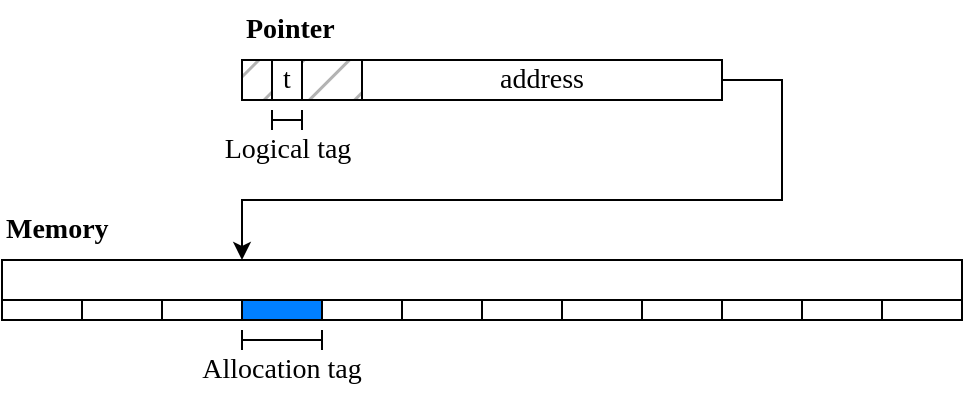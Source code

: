 <mxfile version="23.0.2" type="device">
  <diagram name="Page-1" id="eVjD6t1V2LFxR4GbFQAm">
    <mxGraphModel dx="973" dy="706" grid="1" gridSize="10" guides="1" tooltips="1" connect="1" arrows="1" fold="1" page="1" pageScale="1" pageWidth="827" pageHeight="1169" math="0" shadow="0">
      <root>
        <mxCell id="0" />
        <mxCell id="1" parent="0" />
        <mxCell id="Z49Hs3LTK4xiojtzCakl-46" style="edgeStyle=orthogonalEdgeStyle;rounded=0;orthogonalLoop=1;jettySize=auto;html=1;entryX=0.25;entryY=0;entryDx=0;entryDy=0;" edge="1" parent="1" source="Z49Hs3LTK4xiojtzCakl-9" target="Z49Hs3LTK4xiojtzCakl-42">
          <mxGeometry relative="1" as="geometry">
            <Array as="points">
              <mxPoint x="430" y="50" />
              <mxPoint x="430" y="110" />
              <mxPoint x="160" y="110" />
            </Array>
          </mxGeometry>
        </mxCell>
        <mxCell id="Z49Hs3LTK4xiojtzCakl-15" value="Pointer" style="text;html=1;strokeColor=none;fillColor=none;align=left;verticalAlign=middle;whiteSpace=wrap;rounded=0;fontSize=14;fontFamily=Computer Modern;fontStyle=1" vertex="1" parent="1">
          <mxGeometry x="160" y="10" width="60" height="30" as="geometry" />
        </mxCell>
        <mxCell id="Z49Hs3LTK4xiojtzCakl-42" value="" style="rounded=0;whiteSpace=wrap;html=1;" vertex="1" parent="1">
          <mxGeometry x="40" y="140" width="480" height="20" as="geometry" />
        </mxCell>
        <mxCell id="Z49Hs3LTK4xiojtzCakl-43" value="Memory" style="text;html=1;strokeColor=none;fillColor=none;align=left;verticalAlign=middle;whiteSpace=wrap;rounded=0;fontSize=14;fontFamily=Computer Modern;fontStyle=1" vertex="1" parent="1">
          <mxGeometry x="40" y="110" width="60" height="30" as="geometry" />
        </mxCell>
        <mxCell id="Z49Hs3LTK4xiojtzCakl-47" value="" style="group" vertex="1" connectable="0" parent="1">
          <mxGeometry x="160" y="40" width="240" height="20" as="geometry" />
        </mxCell>
        <mxCell id="Z49Hs3LTK4xiojtzCakl-8" value="" style="rounded=0;whiteSpace=wrap;html=1;fillStyle=hatch;fillColor=#B3B3B3;fontFamily=Computer Modern;" vertex="1" parent="Z49Hs3LTK4xiojtzCakl-47">
          <mxGeometry width="60" height="20" as="geometry" />
        </mxCell>
        <mxCell id="Z49Hs3LTK4xiojtzCakl-9" value="address" style="rounded=0;whiteSpace=wrap;html=1;fontSize=14;fontFamily=Computer Modern;" vertex="1" parent="Z49Hs3LTK4xiojtzCakl-47">
          <mxGeometry x="60" width="180" height="20" as="geometry" />
        </mxCell>
        <mxCell id="Z49Hs3LTK4xiojtzCakl-14" value="t" style="rounded=0;whiteSpace=wrap;html=1;fontSize=14;fontFamily=Computer Modern;" vertex="1" parent="Z49Hs3LTK4xiojtzCakl-47">
          <mxGeometry x="15" width="15" height="20" as="geometry" />
        </mxCell>
        <mxCell id="Z49Hs3LTK4xiojtzCakl-49" value="" style="rounded=0;whiteSpace=wrap;html=1;" vertex="1" parent="1">
          <mxGeometry x="40" y="160" width="40" height="10" as="geometry" />
        </mxCell>
        <mxCell id="Z49Hs3LTK4xiojtzCakl-50" value="" style="rounded=0;whiteSpace=wrap;html=1;" vertex="1" parent="1">
          <mxGeometry x="80" y="160" width="40" height="10" as="geometry" />
        </mxCell>
        <mxCell id="Z49Hs3LTK4xiojtzCakl-51" value="" style="rounded=0;whiteSpace=wrap;html=1;" vertex="1" parent="1">
          <mxGeometry x="120" y="160" width="40" height="10" as="geometry" />
        </mxCell>
        <mxCell id="Z49Hs3LTK4xiojtzCakl-52" value="" style="rounded=0;whiteSpace=wrap;html=1;fillColor=#007FFF;" vertex="1" parent="1">
          <mxGeometry x="160" y="160" width="40" height="10" as="geometry" />
        </mxCell>
        <mxCell id="Z49Hs3LTK4xiojtzCakl-53" value="" style="rounded=0;whiteSpace=wrap;html=1;" vertex="1" parent="1">
          <mxGeometry x="200" y="160" width="40" height="10" as="geometry" />
        </mxCell>
        <mxCell id="Z49Hs3LTK4xiojtzCakl-54" value="" style="rounded=0;whiteSpace=wrap;html=1;" vertex="1" parent="1">
          <mxGeometry x="240" y="160" width="40" height="10" as="geometry" />
        </mxCell>
        <mxCell id="Z49Hs3LTK4xiojtzCakl-55" value="" style="rounded=0;whiteSpace=wrap;html=1;" vertex="1" parent="1">
          <mxGeometry x="280" y="160" width="40" height="10" as="geometry" />
        </mxCell>
        <mxCell id="Z49Hs3LTK4xiojtzCakl-56" value="" style="rounded=0;whiteSpace=wrap;html=1;" vertex="1" parent="1">
          <mxGeometry x="320" y="160" width="40" height="10" as="geometry" />
        </mxCell>
        <mxCell id="Z49Hs3LTK4xiojtzCakl-57" value="" style="rounded=0;whiteSpace=wrap;html=1;" vertex="1" parent="1">
          <mxGeometry x="360" y="160" width="40" height="10" as="geometry" />
        </mxCell>
        <mxCell id="Z49Hs3LTK4xiojtzCakl-58" value="" style="rounded=0;whiteSpace=wrap;html=1;" vertex="1" parent="1">
          <mxGeometry x="400" y="160" width="40" height="10" as="geometry" />
        </mxCell>
        <mxCell id="Z49Hs3LTK4xiojtzCakl-59" value="" style="rounded=0;whiteSpace=wrap;html=1;" vertex="1" parent="1">
          <mxGeometry x="440" y="160" width="40" height="10" as="geometry" />
        </mxCell>
        <mxCell id="Z49Hs3LTK4xiojtzCakl-60" value="" style="rounded=0;whiteSpace=wrap;html=1;" vertex="1" parent="1">
          <mxGeometry x="480" y="160" width="40" height="10" as="geometry" />
        </mxCell>
        <mxCell id="Z49Hs3LTK4xiojtzCakl-61" value="" style="shape=crossbar;whiteSpace=wrap;html=1;rounded=1;" vertex="1" parent="1">
          <mxGeometry x="160" y="175" width="40" height="10" as="geometry" />
        </mxCell>
        <mxCell id="Z49Hs3LTK4xiojtzCakl-62" value="Allocation tag" style="text;html=1;strokeColor=none;fillColor=none;align=center;verticalAlign=middle;whiteSpace=wrap;rounded=0;fontSize=14;fontFamily=Computer Modern;fontStyle=0" vertex="1" parent="1">
          <mxGeometry x="135" y="180" width="90" height="30" as="geometry" />
        </mxCell>
        <mxCell id="Z49Hs3LTK4xiojtzCakl-63" value="Logical tag" style="text;html=1;strokeColor=none;fillColor=none;align=center;verticalAlign=middle;whiteSpace=wrap;rounded=0;fontSize=14;fontFamily=Computer Modern;fontStyle=0" vertex="1" parent="1">
          <mxGeometry x="137.5" y="70" width="90" height="30" as="geometry" />
        </mxCell>
        <mxCell id="Z49Hs3LTK4xiojtzCakl-64" value="" style="shape=crossbar;whiteSpace=wrap;html=1;rounded=1;" vertex="1" parent="1">
          <mxGeometry x="175" y="65" width="15" height="10" as="geometry" />
        </mxCell>
      </root>
    </mxGraphModel>
  </diagram>
</mxfile>
